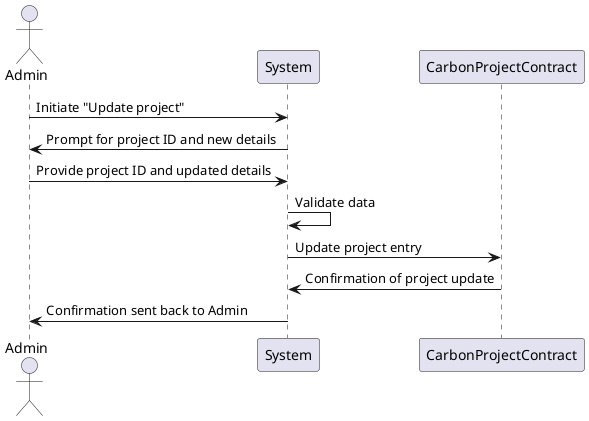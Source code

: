 @startuml
actor Admin as A
participant System as S
participant CarbonProjectContract as C

A -> S: Initiate "Update project"
S -> A: Prompt for project ID and new details
A -> S: Provide project ID and updated details
S -> S: Validate data
S -> C: Update project entry
C -> S: Confirmation of project update
S -> A: Confirmation sent back to Admin
@enduml
